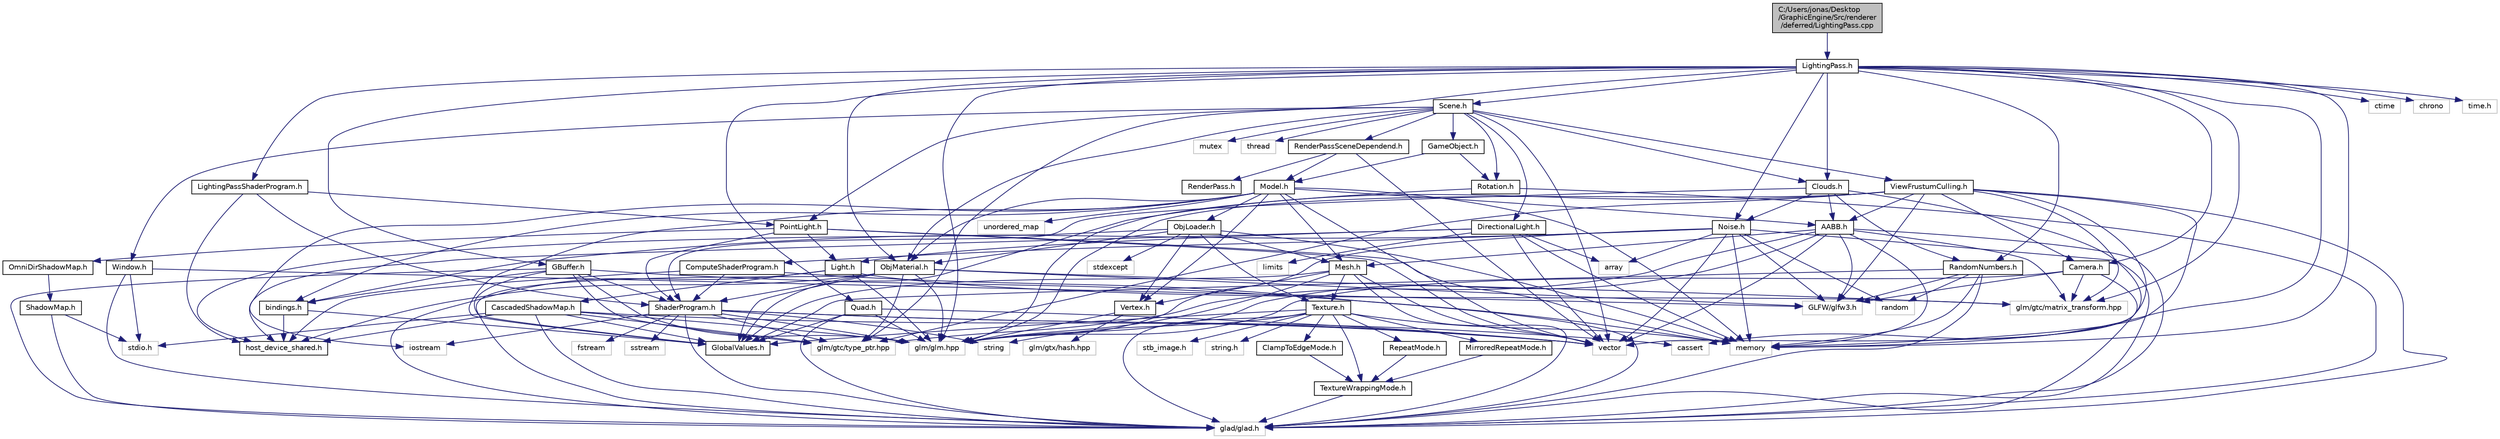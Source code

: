 digraph "C:/Users/jonas/Desktop/GraphicEngine/Src/renderer/deferred/LightingPass.cpp"
{
 // INTERACTIVE_SVG=YES
 // LATEX_PDF_SIZE
  bgcolor="transparent";
  edge [fontname="Helvetica",fontsize="10",labelfontname="Helvetica",labelfontsize="10"];
  node [fontname="Helvetica",fontsize="10",shape=record];
  Node1 [label="C:/Users/jonas/Desktop\l/GraphicEngine/Src/renderer\l/deferred/LightingPass.cpp",height=0.2,width=0.4,color="black", fillcolor="grey75", style="filled", fontcolor="black",tooltip=" "];
  Node1 -> Node2 [color="midnightblue",fontsize="10",style="solid"];
  Node2 [label="LightingPass.h",height=0.2,width=0.4,color="black",URL="$df/d86/_lighting_pass_8h.html",tooltip=" "];
  Node2 -> Node3 [color="midnightblue",fontsize="10",style="solid"];
  Node3 [label="glm/glm.hpp",height=0.2,width=0.4,color="grey75",tooltip=" "];
  Node2 -> Node4 [color="midnightblue",fontsize="10",style="solid"];
  Node4 [label="glm/gtc/matrix_transform.hpp",height=0.2,width=0.4,color="grey75",tooltip=" "];
  Node2 -> Node5 [color="midnightblue",fontsize="10",style="solid"];
  Node5 [label="glm/gtc/type_ptr.hpp",height=0.2,width=0.4,color="grey75",tooltip=" "];
  Node2 -> Node6 [color="midnightblue",fontsize="10",style="solid"];
  Node6 [label="ctime",height=0.2,width=0.4,color="grey75",tooltip=" "];
  Node2 -> Node7 [color="midnightblue",fontsize="10",style="solid"];
  Node7 [label="chrono",height=0.2,width=0.4,color="grey75",tooltip=" "];
  Node2 -> Node8 [color="midnightblue",fontsize="10",style="solid"];
  Node8 [label="cassert",height=0.2,width=0.4,color="grey75",tooltip=" "];
  Node2 -> Node9 [color="midnightblue",fontsize="10",style="solid"];
  Node9 [label="time.h",height=0.2,width=0.4,color="grey75",tooltip=" "];
  Node2 -> Node10 [color="midnightblue",fontsize="10",style="solid"];
  Node10 [label="memory",height=0.2,width=0.4,color="grey75",tooltip=" "];
  Node2 -> Node11 [color="midnightblue",fontsize="10",style="solid"];
  Node11 [label="LightingPassShaderProgram.h",height=0.2,width=0.4,color="black",URL="$d1/def/_lighting_pass_shader_program_8h.html",tooltip=" "];
  Node11 -> Node12 [color="midnightblue",fontsize="10",style="solid"];
  Node12 [label="ShaderProgram.h",height=0.2,width=0.4,color="black",URL="$d0/dbe/_shader_program_8h.html",tooltip=" "];
  Node12 -> Node13 [color="midnightblue",fontsize="10",style="solid"];
  Node13 [label="iostream",height=0.2,width=0.4,color="grey75",tooltip=" "];
  Node12 -> Node14 [color="midnightblue",fontsize="10",style="solid"];
  Node14 [label="fstream",height=0.2,width=0.4,color="grey75",tooltip=" "];
  Node12 -> Node15 [color="midnightblue",fontsize="10",style="solid"];
  Node15 [label="sstream",height=0.2,width=0.4,color="grey75",tooltip=" "];
  Node12 -> Node16 [color="midnightblue",fontsize="10",style="solid"];
  Node16 [label="string",height=0.2,width=0.4,color="grey75",tooltip=" "];
  Node12 -> Node17 [color="midnightblue",fontsize="10",style="solid"];
  Node17 [label="vector",height=0.2,width=0.4,color="grey75",tooltip=" "];
  Node12 -> Node18 [color="midnightblue",fontsize="10",style="solid"];
  Node18 [label="glad/glad.h",height=0.2,width=0.4,color="grey75",tooltip=" "];
  Node12 -> Node3 [color="midnightblue",fontsize="10",style="solid"];
  Node12 -> Node5 [color="midnightblue",fontsize="10",style="solid"];
  Node12 -> Node8 [color="midnightblue",fontsize="10",style="solid"];
  Node11 -> Node19 [color="midnightblue",fontsize="10",style="solid"];
  Node19 [label="PointLight.h",height=0.2,width=0.4,color="black",URL="$df/dcc/_point_light_8h.html",tooltip=" "];
  Node19 -> Node17 [color="midnightblue",fontsize="10",style="solid"];
  Node19 -> Node10 [color="midnightblue",fontsize="10",style="solid"];
  Node19 -> Node20 [color="midnightblue",fontsize="10",style="solid"];
  Node20 [label="Light.h",height=0.2,width=0.4,color="black",URL="$d2/d46/_light_8h.html",tooltip=" "];
  Node20 -> Node18 [color="midnightblue",fontsize="10",style="solid"];
  Node20 -> Node3 [color="midnightblue",fontsize="10",style="solid"];
  Node20 -> Node4 [color="midnightblue",fontsize="10",style="solid"];
  Node20 -> Node21 [color="midnightblue",fontsize="10",style="solid"];
  Node21 [label="CascadedShadowMap.h",height=0.2,width=0.4,color="black",URL="$dc/d9d/_cascaded_shadow_map_8h.html",tooltip=" "];
  Node21 -> Node22 [color="midnightblue",fontsize="10",style="solid"];
  Node22 [label="stdio.h",height=0.2,width=0.4,color="grey75",tooltip=" "];
  Node21 -> Node18 [color="midnightblue",fontsize="10",style="solid"];
  Node21 -> Node3 [color="midnightblue",fontsize="10",style="solid"];
  Node21 -> Node5 [color="midnightblue",fontsize="10",style="solid"];
  Node21 -> Node17 [color="midnightblue",fontsize="10",style="solid"];
  Node21 -> Node23 [color="midnightblue",fontsize="10",style="solid"];
  Node23 [label="GlobalValues.h",height=0.2,width=0.4,color="black",URL="$d4/df9/_global_values_8h.html",tooltip=" "];
  Node21 -> Node24 [color="midnightblue",fontsize="10",style="solid"];
  Node24 [label="host_device_shared.h",height=0.2,width=0.4,color="black",URL="$d1/d7a/host__device__shared_8h.html",tooltip=" "];
  Node19 -> Node25 [color="midnightblue",fontsize="10",style="solid"];
  Node25 [label="OmniDirShadowMap.h",height=0.2,width=0.4,color="black",URL="$d1/d02/_omni_dir_shadow_map_8h.html",tooltip=" "];
  Node25 -> Node26 [color="midnightblue",fontsize="10",style="solid"];
  Node26 [label="ShadowMap.h",height=0.2,width=0.4,color="black",URL="$de/df2/_shadow_map_8h.html",tooltip=" "];
  Node26 -> Node22 [color="midnightblue",fontsize="10",style="solid"];
  Node26 -> Node18 [color="midnightblue",fontsize="10",style="solid"];
  Node19 -> Node12 [color="midnightblue",fontsize="10",style="solid"];
  Node11 -> Node24 [color="midnightblue",fontsize="10",style="solid"];
  Node2 -> Node27 [color="midnightblue",fontsize="10",style="solid"];
  Node27 [label="Quad.h",height=0.2,width=0.4,color="black",URL="$db/dc0/_quad_8h.html",tooltip=" "];
  Node27 -> Node3 [color="midnightblue",fontsize="10",style="solid"];
  Node27 -> Node17 [color="midnightblue",fontsize="10",style="solid"];
  Node27 -> Node18 [color="midnightblue",fontsize="10",style="solid"];
  Node27 -> Node23 [color="midnightblue",fontsize="10",style="solid"];
  Node2 -> Node28 [color="midnightblue",fontsize="10",style="solid"];
  Node28 [label="GBuffer.h",height=0.2,width=0.4,color="black",URL="$dd/d0e/_g_buffer_8h.html",tooltip=" "];
  Node28 -> Node18 [color="midnightblue",fontsize="10",style="solid"];
  Node28 -> Node3 [color="midnightblue",fontsize="10",style="solid"];
  Node28 -> Node5 [color="midnightblue",fontsize="10",style="solid"];
  Node28 -> Node10 [color="midnightblue",fontsize="10",style="solid"];
  Node28 -> Node12 [color="midnightblue",fontsize="10",style="solid"];
  Node28 -> Node23 [color="midnightblue",fontsize="10",style="solid"];
  Node28 -> Node29 [color="midnightblue",fontsize="10",style="solid"];
  Node29 [label="bindings.h",height=0.2,width=0.4,color="black",URL="$dc/d49/bindings_8h.html",tooltip=" "];
  Node29 -> Node24 [color="midnightblue",fontsize="10",style="solid"];
  Node29 -> Node23 [color="midnightblue",fontsize="10",style="solid"];
  Node2 -> Node30 [color="midnightblue",fontsize="10",style="solid"];
  Node30 [label="ObjMaterial.h",height=0.2,width=0.4,color="black",URL="$d3/d42/_obj_material_8h.html",tooltip=" "];
  Node30 -> Node18 [color="midnightblue",fontsize="10",style="solid"];
  Node30 -> Node31 [color="midnightblue",fontsize="10",style="solid"];
  Node31 [label="GLFW/glfw3.h",height=0.2,width=0.4,color="grey75",tooltip=" "];
  Node30 -> Node3 [color="midnightblue",fontsize="10",style="solid"];
  Node30 -> Node4 [color="midnightblue",fontsize="10",style="solid"];
  Node30 -> Node5 [color="midnightblue",fontsize="10",style="solid"];
  Node30 -> Node23 [color="midnightblue",fontsize="10",style="solid"];
  Node30 -> Node24 [color="midnightblue",fontsize="10",style="solid"];
  Node30 -> Node12 [color="midnightblue",fontsize="10",style="solid"];
  Node2 -> Node32 [color="midnightblue",fontsize="10",style="solid"];
  Node32 [label="Noise.h",height=0.2,width=0.4,color="black",URL="$d0/dde/_noise_8h.html",tooltip=" "];
  Node32 -> Node18 [color="midnightblue",fontsize="10",style="solid"];
  Node32 -> Node31 [color="midnightblue",fontsize="10",style="solid"];
  Node32 -> Node3 [color="midnightblue",fontsize="10",style="solid"];
  Node32 -> Node33 [color="midnightblue",fontsize="10",style="solid"];
  Node33 [label="random",height=0.2,width=0.4,color="grey75",tooltip=" "];
  Node32 -> Node10 [color="midnightblue",fontsize="10",style="solid"];
  Node32 -> Node34 [color="midnightblue",fontsize="10",style="solid"];
  Node34 [label="array",height=0.2,width=0.4,color="grey75",tooltip=" "];
  Node32 -> Node17 [color="midnightblue",fontsize="10",style="solid"];
  Node32 -> Node35 [color="midnightblue",fontsize="10",style="solid"];
  Node35 [label="ComputeShaderProgram.h",height=0.2,width=0.4,color="black",URL="$dc/d3c/_compute_shader_program_8h.html",tooltip=" "];
  Node35 -> Node12 [color="midnightblue",fontsize="10",style="solid"];
  Node35 -> Node24 [color="midnightblue",fontsize="10",style="solid"];
  Node35 -> Node18 [color="midnightblue",fontsize="10",style="solid"];
  Node32 -> Node29 [color="midnightblue",fontsize="10",style="solid"];
  Node2 -> Node36 [color="midnightblue",fontsize="10",style="solid"];
  Node36 [label="Clouds.h",height=0.2,width=0.4,color="black",URL="$da/d3e/_clouds_8h.html",tooltip=" "];
  Node36 -> Node10 [color="midnightblue",fontsize="10",style="solid"];
  Node36 -> Node37 [color="midnightblue",fontsize="10",style="solid"];
  Node37 [label="AABB.h",height=0.2,width=0.4,color="black",URL="$d2/d00/_a_a_b_b_8h.html",tooltip=" "];
  Node37 -> Node18 [color="midnightblue",fontsize="10",style="solid"];
  Node37 -> Node31 [color="midnightblue",fontsize="10",style="solid"];
  Node37 -> Node3 [color="midnightblue",fontsize="10",style="solid"];
  Node37 -> Node4 [color="midnightblue",fontsize="10",style="solid"];
  Node37 -> Node5 [color="midnightblue",fontsize="10",style="solid"];
  Node37 -> Node17 [color="midnightblue",fontsize="10",style="solid"];
  Node37 -> Node10 [color="midnightblue",fontsize="10",style="solid"];
  Node37 -> Node38 [color="midnightblue",fontsize="10",style="solid"];
  Node38 [label="Mesh.h",height=0.2,width=0.4,color="black",URL="$d2/da1/_mesh_8h.html",tooltip=" "];
  Node38 -> Node3 [color="midnightblue",fontsize="10",style="solid"];
  Node38 -> Node17 [color="midnightblue",fontsize="10",style="solid"];
  Node38 -> Node18 [color="midnightblue",fontsize="10",style="solid"];
  Node38 -> Node39 [color="midnightblue",fontsize="10",style="solid"];
  Node39 [label="Texture.h",height=0.2,width=0.4,color="black",URL="$de/dbf/_texture_8h.html",tooltip=" "];
  Node39 -> Node18 [color="midnightblue",fontsize="10",style="solid"];
  Node39 -> Node40 [color="midnightblue",fontsize="10",style="solid"];
  Node40 [label="stb_image.h",height=0.2,width=0.4,color="grey75",tooltip=" "];
  Node39 -> Node41 [color="midnightblue",fontsize="10",style="solid"];
  Node41 [label="string.h",height=0.2,width=0.4,color="grey75",tooltip=" "];
  Node39 -> Node10 [color="midnightblue",fontsize="10",style="solid"];
  Node39 -> Node16 [color="midnightblue",fontsize="10",style="solid"];
  Node39 -> Node42 [color="midnightblue",fontsize="10",style="solid"];
  Node42 [label="TextureWrappingMode.h",height=0.2,width=0.4,color="black",URL="$de/d2b/_texture_wrapping_mode_8h.html",tooltip=" "];
  Node42 -> Node18 [color="midnightblue",fontsize="10",style="solid"];
  Node39 -> Node43 [color="midnightblue",fontsize="10",style="solid"];
  Node43 [label="RepeatMode.h",height=0.2,width=0.4,color="black",URL="$d7/d44/_repeat_mode_8h.html",tooltip=" "];
  Node43 -> Node42 [color="midnightblue",fontsize="10",style="solid"];
  Node39 -> Node44 [color="midnightblue",fontsize="10",style="solid"];
  Node44 [label="MirroredRepeatMode.h",height=0.2,width=0.4,color="black",URL="$d6/d50/_mirrored_repeat_mode_8h.html",tooltip=" "];
  Node44 -> Node42 [color="midnightblue",fontsize="10",style="solid"];
  Node39 -> Node45 [color="midnightblue",fontsize="10",style="solid"];
  Node45 [label="ClampToEdgeMode.h",height=0.2,width=0.4,color="black",URL="$dc/d0d/_clamp_to_edge_mode_8h.html",tooltip=" "];
  Node45 -> Node42 [color="midnightblue",fontsize="10",style="solid"];
  Node39 -> Node23 [color="midnightblue",fontsize="10",style="solid"];
  Node38 -> Node46 [color="midnightblue",fontsize="10",style="solid"];
  Node46 [label="Vertex.h",height=0.2,width=0.4,color="black",URL="$d8/dcb/_vertex_8h.html",tooltip=" "];
  Node46 -> Node3 [color="midnightblue",fontsize="10",style="solid"];
  Node46 -> Node47 [color="midnightblue",fontsize="10",style="solid"];
  Node47 [label="glm/gtx/hash.hpp",height=0.2,width=0.4,color="grey75",tooltip=" "];
  Node38 -> Node23 [color="midnightblue",fontsize="10",style="solid"];
  Node36 -> Node12 [color="midnightblue",fontsize="10",style="solid"];
  Node36 -> Node32 [color="midnightblue",fontsize="10",style="solid"];
  Node36 -> Node48 [color="midnightblue",fontsize="10",style="solid"];
  Node48 [label="RandomNumbers.h",height=0.2,width=0.4,color="black",URL="$d1/d66/_random_numbers_8h.html",tooltip=" "];
  Node48 -> Node10 [color="midnightblue",fontsize="10",style="solid"];
  Node48 -> Node18 [color="midnightblue",fontsize="10",style="solid"];
  Node48 -> Node31 [color="midnightblue",fontsize="10",style="solid"];
  Node48 -> Node33 [color="midnightblue",fontsize="10",style="solid"];
  Node48 -> Node23 [color="midnightblue",fontsize="10",style="solid"];
  Node2 -> Node49 [color="midnightblue",fontsize="10",style="solid"];
  Node49 [label="Camera.h",height=0.2,width=0.4,color="black",URL="$d5/d91/_camera_8h.html",tooltip=" "];
  Node49 -> Node3 [color="midnightblue",fontsize="10",style="solid"];
  Node49 -> Node4 [color="midnightblue",fontsize="10",style="solid"];
  Node49 -> Node18 [color="midnightblue",fontsize="10",style="solid"];
  Node49 -> Node31 [color="midnightblue",fontsize="10",style="solid"];
  Node2 -> Node50 [color="midnightblue",fontsize="10",style="solid"];
  Node50 [label="Scene.h",height=0.2,width=0.4,color="black",URL="$de/d56/_scene_8h.html",tooltip=" "];
  Node50 -> Node17 [color="midnightblue",fontsize="10",style="solid"];
  Node50 -> Node51 [color="midnightblue",fontsize="10",style="solid"];
  Node51 [label="mutex",height=0.2,width=0.4,color="grey75",tooltip=" "];
  Node50 -> Node52 [color="midnightblue",fontsize="10",style="solid"];
  Node52 [label="thread",height=0.2,width=0.4,color="grey75",tooltip=" "];
  Node50 -> Node53 [color="midnightblue",fontsize="10",style="solid"];
  Node53 [label="GameObject.h",height=0.2,width=0.4,color="black",URL="$df/d91/_game_object_8h.html",tooltip=" "];
  Node53 -> Node54 [color="midnightblue",fontsize="10",style="solid"];
  Node54 [label="Model.h",height=0.2,width=0.4,color="black",URL="$da/ded/_model_8h.html",tooltip=" "];
  Node54 -> Node13 [color="midnightblue",fontsize="10",style="solid"];
  Node54 -> Node17 [color="midnightblue",fontsize="10",style="solid"];
  Node54 -> Node55 [color="midnightblue",fontsize="10",style="solid"];
  Node55 [label="unordered_map",height=0.2,width=0.4,color="grey75",tooltip=" "];
  Node54 -> Node10 [color="midnightblue",fontsize="10",style="solid"];
  Node54 -> Node38 [color="midnightblue",fontsize="10",style="solid"];
  Node54 -> Node46 [color="midnightblue",fontsize="10",style="solid"];
  Node54 -> Node37 [color="midnightblue",fontsize="10",style="solid"];
  Node54 -> Node23 [color="midnightblue",fontsize="10",style="solid"];
  Node54 -> Node30 [color="midnightblue",fontsize="10",style="solid"];
  Node54 -> Node56 [color="midnightblue",fontsize="10",style="solid"];
  Node56 [label="ObjLoader.h",height=0.2,width=0.4,color="black",URL="$d4/d6c/_obj_loader_8h.html",tooltip=" "];
  Node56 -> Node10 [color="midnightblue",fontsize="10",style="solid"];
  Node56 -> Node57 [color="midnightblue",fontsize="10",style="solid"];
  Node57 [label="stdexcept",height=0.2,width=0.4,color="grey75",tooltip=" "];
  Node56 -> Node38 [color="midnightblue",fontsize="10",style="solid"];
  Node56 -> Node39 [color="midnightblue",fontsize="10",style="solid"];
  Node56 -> Node46 [color="midnightblue",fontsize="10",style="solid"];
  Node56 -> Node30 [color="midnightblue",fontsize="10",style="solid"];
  Node56 -> Node24 [color="midnightblue",fontsize="10",style="solid"];
  Node54 -> Node29 [color="midnightblue",fontsize="10",style="solid"];
  Node53 -> Node58 [color="midnightblue",fontsize="10",style="solid"];
  Node58 [label="Rotation.h",height=0.2,width=0.4,color="black",URL="$d9/dd4/_rotation_8h.html",tooltip=" "];
  Node58 -> Node18 [color="midnightblue",fontsize="10",style="solid"];
  Node58 -> Node3 [color="midnightblue",fontsize="10",style="solid"];
  Node50 -> Node59 [color="midnightblue",fontsize="10",style="solid"];
  Node59 [label="ViewFrustumCulling.h",height=0.2,width=0.4,color="black",URL="$da/d36/_view_frustum_culling_8h.html",tooltip=" "];
  Node59 -> Node18 [color="midnightblue",fontsize="10",style="solid"];
  Node59 -> Node31 [color="midnightblue",fontsize="10",style="solid"];
  Node59 -> Node3 [color="midnightblue",fontsize="10",style="solid"];
  Node59 -> Node4 [color="midnightblue",fontsize="10",style="solid"];
  Node59 -> Node5 [color="midnightblue",fontsize="10",style="solid"];
  Node59 -> Node17 [color="midnightblue",fontsize="10",style="solid"];
  Node59 -> Node10 [color="midnightblue",fontsize="10",style="solid"];
  Node59 -> Node49 [color="midnightblue",fontsize="10",style="solid"];
  Node59 -> Node37 [color="midnightblue",fontsize="10",style="solid"];
  Node59 -> Node23 [color="midnightblue",fontsize="10",style="solid"];
  Node50 -> Node60 [color="midnightblue",fontsize="10",style="solid"];
  Node60 [label="RenderPassSceneDependend.h",height=0.2,width=0.4,color="black",URL="$df/d51/_render_pass_scene_dependend_8h.html",tooltip=" "];
  Node60 -> Node17 [color="midnightblue",fontsize="10",style="solid"];
  Node60 -> Node54 [color="midnightblue",fontsize="10",style="solid"];
  Node60 -> Node61 [color="midnightblue",fontsize="10",style="solid"];
  Node61 [label="RenderPass.h",height=0.2,width=0.4,color="black",URL="$d0/dab/_render_pass_8h.html",tooltip=" "];
  Node50 -> Node62 [color="midnightblue",fontsize="10",style="solid"];
  Node62 [label="Window.h",height=0.2,width=0.4,color="black",URL="$de/d42/_window_8h.html",tooltip=" "];
  Node62 -> Node22 [color="midnightblue",fontsize="10",style="solid"];
  Node62 -> Node18 [color="midnightblue",fontsize="10",style="solid"];
  Node62 -> Node31 [color="midnightblue",fontsize="10",style="solid"];
  Node50 -> Node36 [color="midnightblue",fontsize="10",style="solid"];
  Node50 -> Node30 [color="midnightblue",fontsize="10",style="solid"];
  Node50 -> Node19 [color="midnightblue",fontsize="10",style="solid"];
  Node50 -> Node58 [color="midnightblue",fontsize="10",style="solid"];
  Node50 -> Node63 [color="midnightblue",fontsize="10",style="solid"];
  Node63 [label="DirectionalLight.h",height=0.2,width=0.4,color="black",URL="$da/d51/_directional_light_8h.html",tooltip=" "];
  Node63 -> Node10 [color="midnightblue",fontsize="10",style="solid"];
  Node63 -> Node64 [color="midnightblue",fontsize="10",style="solid"];
  Node64 [label="limits",height=0.2,width=0.4,color="grey75",tooltip=" "];
  Node63 -> Node17 [color="midnightblue",fontsize="10",style="solid"];
  Node63 -> Node34 [color="midnightblue",fontsize="10",style="solid"];
  Node63 -> Node20 [color="midnightblue",fontsize="10",style="solid"];
  Node63 -> Node24 [color="midnightblue",fontsize="10",style="solid"];
  Node2 -> Node48 [color="midnightblue",fontsize="10",style="solid"];
}
